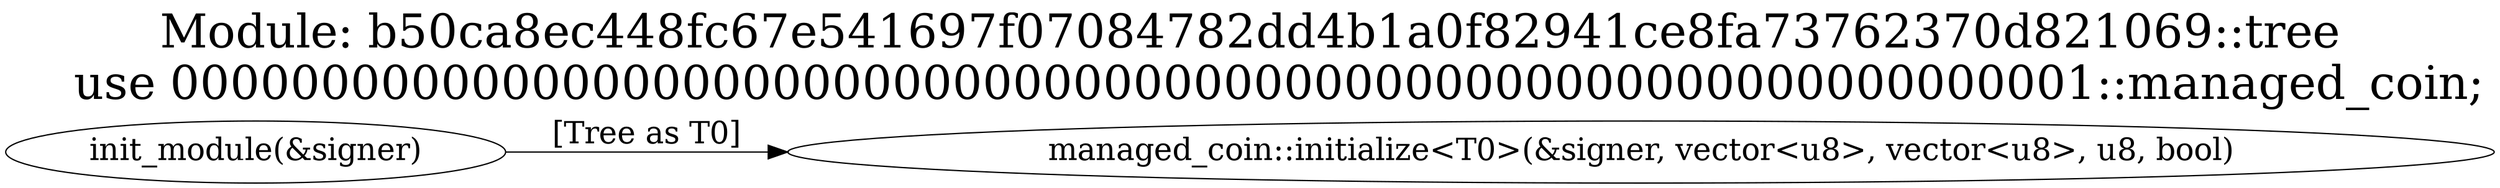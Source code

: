 
digraph G {
    label = "Module: b50ca8ec448fc67e541697f07084782dd4b1a0f82941ce8fa73762370d821069::tree
    use 0000000000000000000000000000000000000000000000000000000000000001::managed_coin;";
    labelloc = "t";
    labeljust = "l";
    fontsize = 36;

    graph [
	rankdir=LR,
	ranksep=1.0,
	nodesep=0.75,
	splines=true,
	concentrate=false
    ];

    node [
	shape=ellipse,
	fontsize=24
    ];

    edge [
	arrowsize=1.5
    ];

    0 [label="init_module(&signer)"];
    1 [label="managed_coin::initialize<T0>(&signer, vector<u8>, vector<u8>, u8, bool)"];
    0 -> 1 [label="[Tree as T0]", fontsize=24];
}
